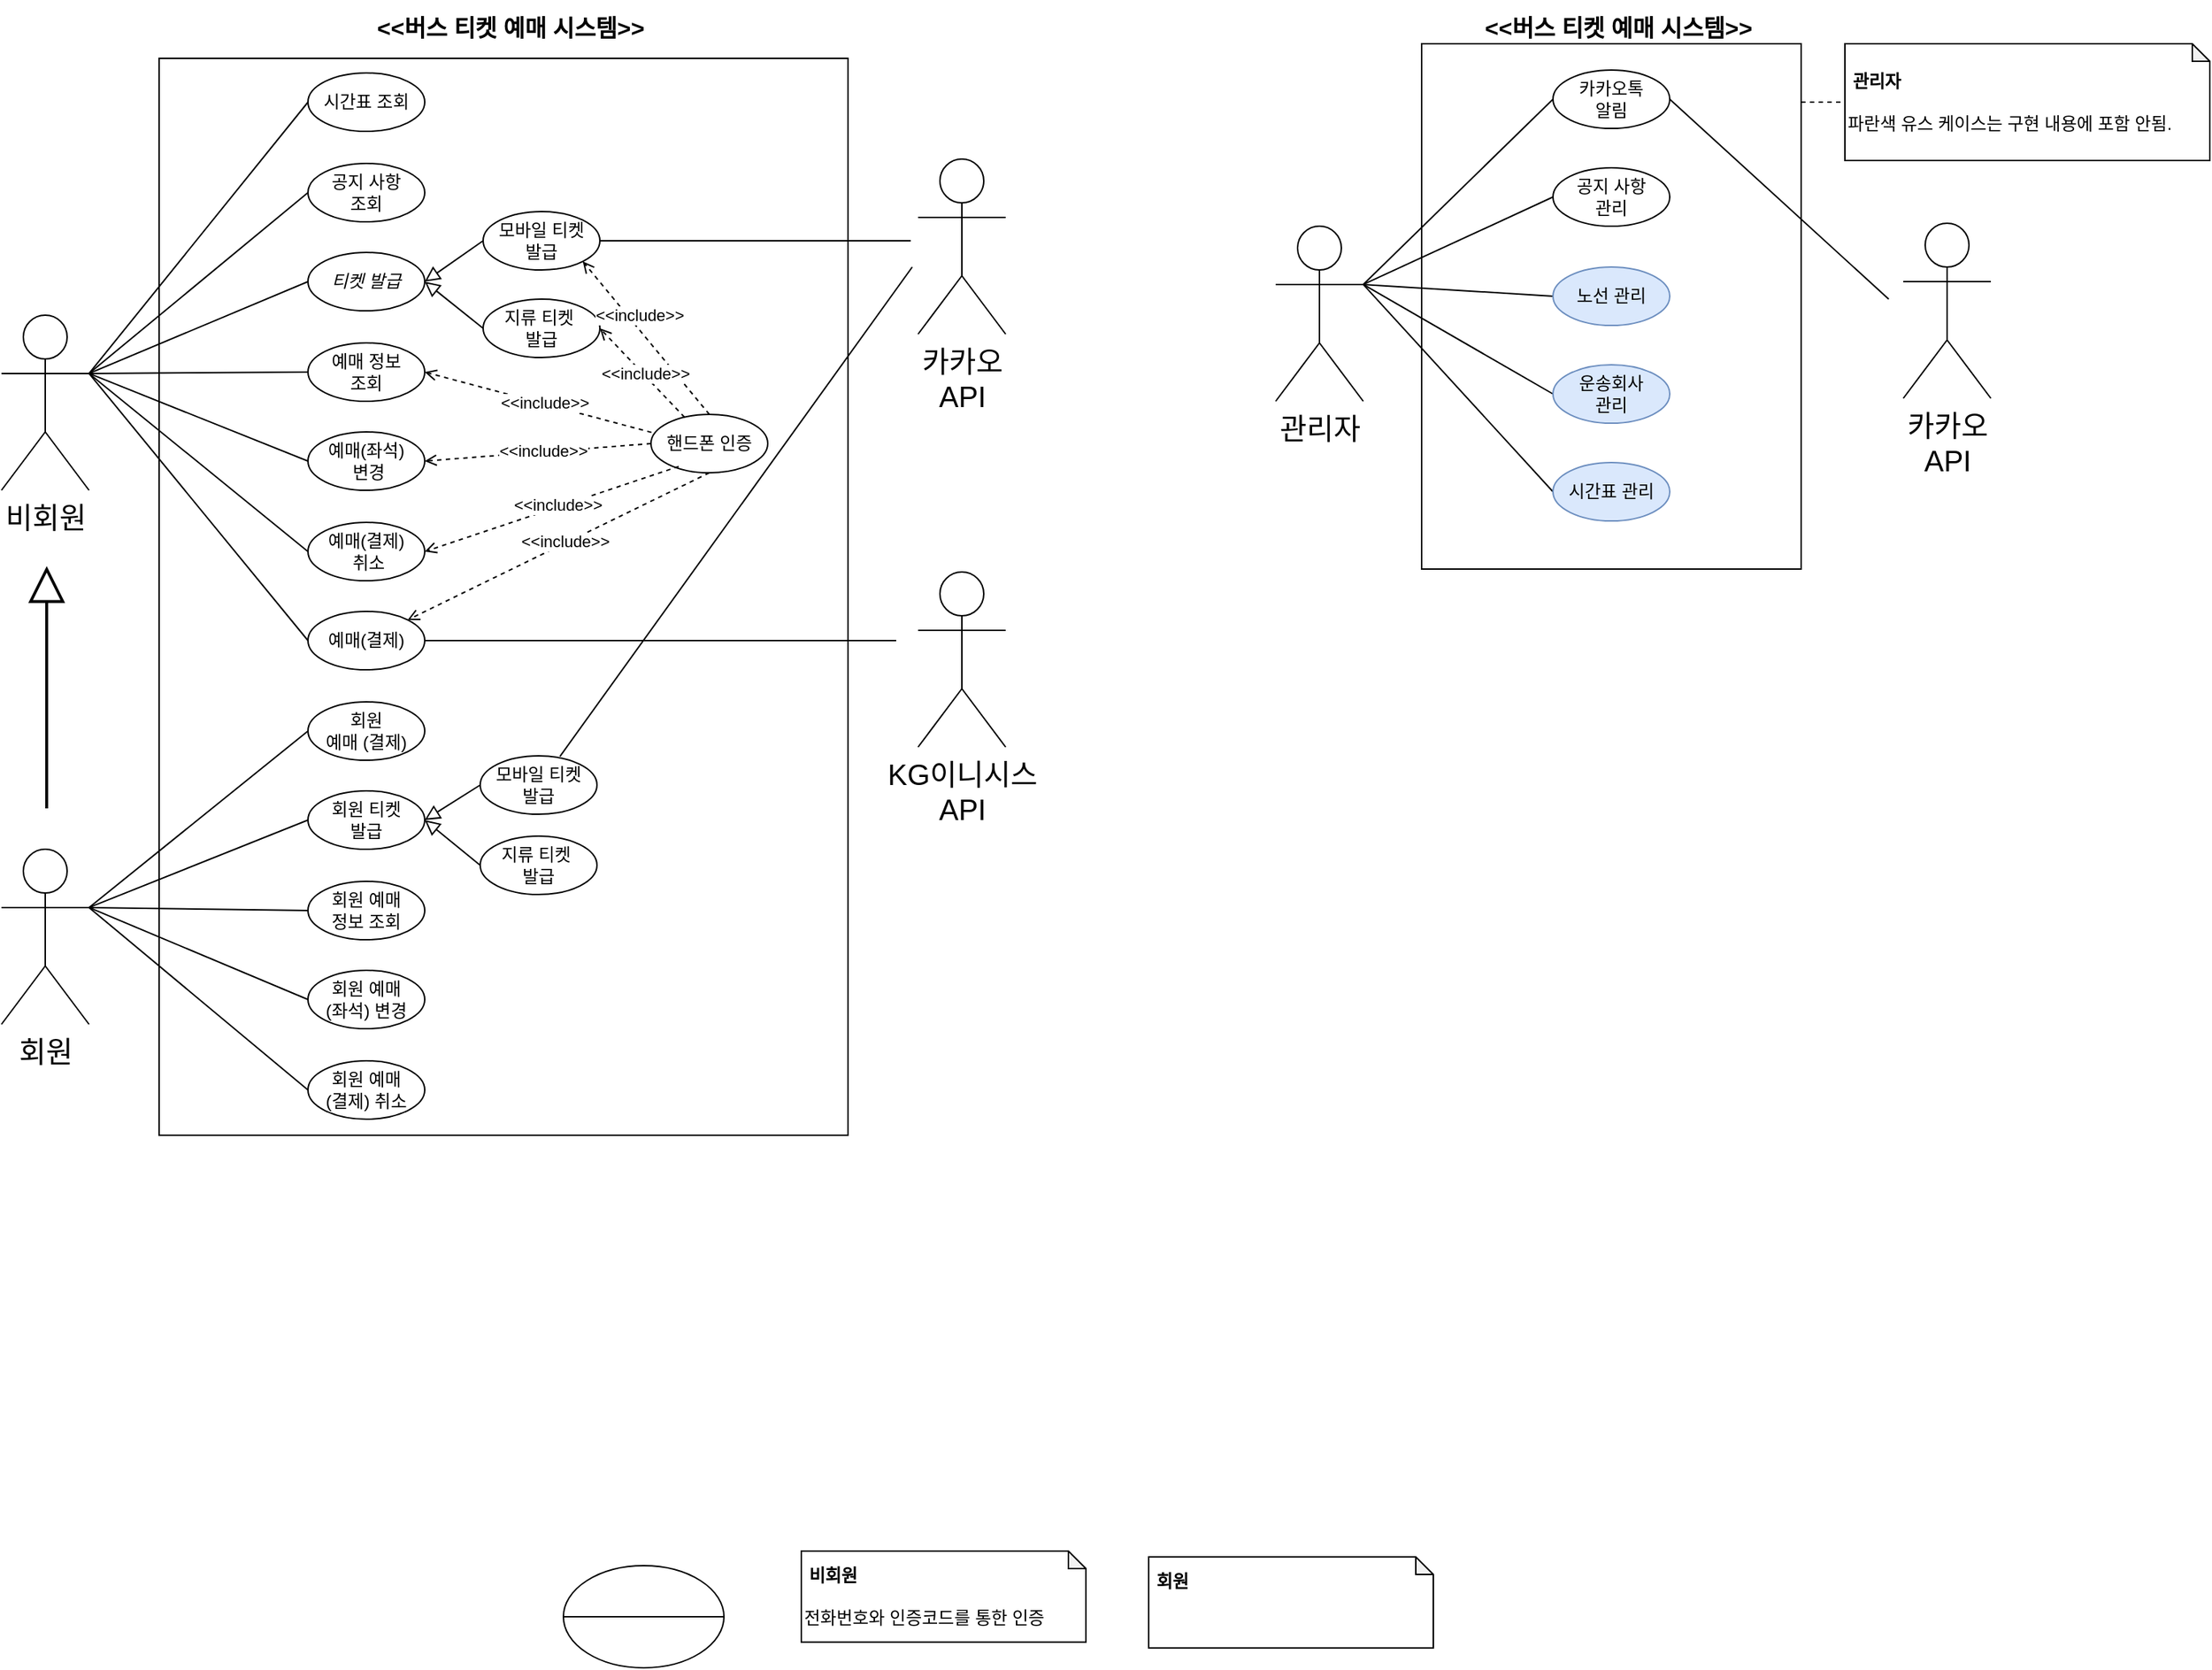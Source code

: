 <mxfile version="22.1.11" type="github">
  <diagram name="페이지-1" id="AUHSDOZmDvJJ-M95pPlK">
    <mxGraphModel dx="1448" dy="862" grid="0" gridSize="10" guides="1" tooltips="1" connect="1" arrows="1" fold="1" page="0" pageScale="1" pageWidth="850" pageHeight="1100" math="0" shadow="0">
      <root>
        <mxCell id="0" />
        <mxCell id="1" parent="0" />
        <mxCell id="SqM2zr4Oi9O8r0nmkoWc-118" value="" style="rounded=0;whiteSpace=wrap;html=1;fontFamily=Helvetica;fontSize=11;fontColor=default;" vertex="1" parent="1">
          <mxGeometry x="1100" y="30" width="260" height="360" as="geometry" />
        </mxCell>
        <mxCell id="SqM2zr4Oi9O8r0nmkoWc-95" value="" style="rounded=0;whiteSpace=wrap;html=1;fontFamily=Helvetica;fontSize=11;fontColor=default;" vertex="1" parent="1">
          <mxGeometry x="235" y="40" width="472" height="738" as="geometry" />
        </mxCell>
        <mxCell id="SqM2zr4Oi9O8r0nmkoWc-30" style="rounded=0;orthogonalLoop=1;jettySize=auto;html=1;exitX=1;exitY=0.333;exitDx=0;exitDy=0;exitPerimeter=0;entryX=0;entryY=0.5;entryDx=0;entryDy=0;endArrow=none;endFill=0;" edge="1" parent="1" source="_ve195dAB9mzk3Xjmjc2-1" target="SqM2zr4Oi9O8r0nmkoWc-19">
          <mxGeometry relative="1" as="geometry" />
        </mxCell>
        <mxCell id="SqM2zr4Oi9O8r0nmkoWc-38" style="rounded=0;orthogonalLoop=1;jettySize=auto;html=1;exitX=1;exitY=0.333;exitDx=0;exitDy=0;exitPerimeter=0;entryX=0;entryY=0.5;entryDx=0;entryDy=0;endArrow=none;endFill=0;" edge="1" parent="1" source="_ve195dAB9mzk3Xjmjc2-1" target="SqM2zr4Oi9O8r0nmkoWc-4">
          <mxGeometry relative="1" as="geometry" />
        </mxCell>
        <mxCell id="SqM2zr4Oi9O8r0nmkoWc-39" style="edgeStyle=none;shape=connector;rounded=0;orthogonalLoop=1;jettySize=auto;html=1;exitX=1;exitY=0.333;exitDx=0;exitDy=0;exitPerimeter=0;entryX=0;entryY=0.5;entryDx=0;entryDy=0;labelBackgroundColor=default;strokeColor=default;align=center;verticalAlign=middle;fontFamily=Helvetica;fontSize=11;fontColor=default;endArrow=none;endFill=0;" edge="1" parent="1" source="_ve195dAB9mzk3Xjmjc2-1" target="SqM2zr4Oi9O8r0nmkoWc-9">
          <mxGeometry relative="1" as="geometry" />
        </mxCell>
        <mxCell id="SqM2zr4Oi9O8r0nmkoWc-40" style="edgeStyle=none;shape=connector;rounded=0;orthogonalLoop=1;jettySize=auto;html=1;exitX=1;exitY=0.333;exitDx=0;exitDy=0;exitPerimeter=0;entryX=0;entryY=0.5;entryDx=0;entryDy=0;labelBackgroundColor=default;strokeColor=default;align=center;verticalAlign=middle;fontFamily=Helvetica;fontSize=11;fontColor=default;endArrow=none;endFill=0;" edge="1" parent="1" source="_ve195dAB9mzk3Xjmjc2-1" target="SqM2zr4Oi9O8r0nmkoWc-24">
          <mxGeometry relative="1" as="geometry" />
        </mxCell>
        <mxCell id="SqM2zr4Oi9O8r0nmkoWc-41" style="edgeStyle=none;shape=connector;rounded=0;orthogonalLoop=1;jettySize=auto;html=1;exitX=1;exitY=0.333;exitDx=0;exitDy=0;exitPerimeter=0;entryX=0;entryY=0.5;entryDx=0;entryDy=0;labelBackgroundColor=default;strokeColor=default;align=center;verticalAlign=middle;fontFamily=Helvetica;fontSize=11;fontColor=default;endArrow=none;endFill=0;" edge="1" parent="1" source="_ve195dAB9mzk3Xjmjc2-1" target="SqM2zr4Oi9O8r0nmkoWc-12">
          <mxGeometry relative="1" as="geometry" />
        </mxCell>
        <mxCell id="SqM2zr4Oi9O8r0nmkoWc-55" style="edgeStyle=none;shape=connector;rounded=0;orthogonalLoop=1;jettySize=auto;html=1;exitX=1;exitY=0.333;exitDx=0;exitDy=0;exitPerimeter=0;entryX=0;entryY=0.5;entryDx=0;entryDy=0;labelBackgroundColor=default;strokeColor=default;align=center;verticalAlign=middle;fontFamily=Helvetica;fontSize=11;fontColor=default;endArrow=none;endFill=0;" edge="1" parent="1" source="_ve195dAB9mzk3Xjmjc2-1" target="SqM2zr4Oi9O8r0nmkoWc-53">
          <mxGeometry relative="1" as="geometry" />
        </mxCell>
        <mxCell id="SqM2zr4Oi9O8r0nmkoWc-88" style="edgeStyle=none;shape=connector;rounded=0;orthogonalLoop=1;jettySize=auto;html=1;exitX=1;exitY=0.333;exitDx=0;exitDy=0;exitPerimeter=0;entryX=0;entryY=0.5;entryDx=0;entryDy=0;labelBackgroundColor=default;strokeColor=default;align=center;verticalAlign=middle;fontFamily=Helvetica;fontSize=11;fontColor=default;endArrow=none;endFill=0;" edge="1" parent="1" source="_ve195dAB9mzk3Xjmjc2-1" target="SqM2zr4Oi9O8r0nmkoWc-87">
          <mxGeometry relative="1" as="geometry" />
        </mxCell>
        <mxCell id="_ve195dAB9mzk3Xjmjc2-1" value="&lt;font style=&quot;font-size: 20px;&quot;&gt;비회원&lt;/font&gt;" style="shape=umlActor;verticalLabelPosition=bottom;verticalAlign=top;html=1;outlineConnect=0;" parent="1" vertex="1">
          <mxGeometry x="127" y="216" width="60" height="120" as="geometry" />
        </mxCell>
        <mxCell id="SqM2zr4Oi9O8r0nmkoWc-152" style="edgeStyle=none;shape=connector;rounded=0;orthogonalLoop=1;jettySize=auto;html=1;exitX=1;exitY=0.5;exitDx=0;exitDy=0;labelBackgroundColor=default;strokeColor=default;align=center;verticalAlign=middle;fontFamily=Helvetica;fontSize=11;fontColor=default;endArrow=none;endFill=0;" edge="1" parent="1" source="SqM2zr4Oi9O8r0nmkoWc-4">
          <mxGeometry relative="1" as="geometry">
            <mxPoint x="740" y="439" as="targetPoint" />
          </mxGeometry>
        </mxCell>
        <mxCell id="SqM2zr4Oi9O8r0nmkoWc-4" value="예매(결제)" style="ellipse;whiteSpace=wrap;html=1;" vertex="1" parent="1">
          <mxGeometry x="337" y="419" width="80" height="40" as="geometry" />
        </mxCell>
        <mxCell id="SqM2zr4Oi9O8r0nmkoWc-142" style="edgeStyle=none;shape=connector;rounded=0;orthogonalLoop=1;jettySize=auto;html=1;exitX=1;exitY=0.333;exitDx=0;exitDy=0;exitPerimeter=0;entryX=0;entryY=0.5;entryDx=0;entryDy=0;labelBackgroundColor=default;strokeColor=default;align=center;verticalAlign=middle;fontFamily=Helvetica;fontSize=11;fontColor=default;endArrow=none;endFill=0;" edge="1" parent="1" source="SqM2zr4Oi9O8r0nmkoWc-6" target="SqM2zr4Oi9O8r0nmkoWc-129">
          <mxGeometry relative="1" as="geometry" />
        </mxCell>
        <mxCell id="SqM2zr4Oi9O8r0nmkoWc-143" style="edgeStyle=none;shape=connector;rounded=0;orthogonalLoop=1;jettySize=auto;html=1;exitX=1;exitY=0.333;exitDx=0;exitDy=0;exitPerimeter=0;entryX=0;entryY=0.5;entryDx=0;entryDy=0;labelBackgroundColor=default;strokeColor=default;align=center;verticalAlign=middle;fontFamily=Helvetica;fontSize=11;fontColor=default;endArrow=none;endFill=0;" edge="1" parent="1" source="SqM2zr4Oi9O8r0nmkoWc-6" target="SqM2zr4Oi9O8r0nmkoWc-127">
          <mxGeometry relative="1" as="geometry" />
        </mxCell>
        <mxCell id="SqM2zr4Oi9O8r0nmkoWc-144" style="edgeStyle=none;shape=connector;rounded=0;orthogonalLoop=1;jettySize=auto;html=1;exitX=1;exitY=0.333;exitDx=0;exitDy=0;exitPerimeter=0;entryX=0;entryY=0.5;entryDx=0;entryDy=0;labelBackgroundColor=default;strokeColor=default;align=center;verticalAlign=middle;fontFamily=Helvetica;fontSize=11;fontColor=default;endArrow=none;endFill=0;" edge="1" parent="1" source="SqM2zr4Oi9O8r0nmkoWc-6" target="SqM2zr4Oi9O8r0nmkoWc-125">
          <mxGeometry relative="1" as="geometry" />
        </mxCell>
        <mxCell id="SqM2zr4Oi9O8r0nmkoWc-175" style="edgeStyle=none;shape=connector;rounded=0;orthogonalLoop=1;jettySize=auto;html=1;exitX=1;exitY=0.333;exitDx=0;exitDy=0;exitPerimeter=0;entryX=0;entryY=0.5;entryDx=0;entryDy=0;labelBackgroundColor=default;strokeColor=default;align=center;verticalAlign=middle;fontFamily=Helvetica;fontSize=11;fontColor=default;endArrow=none;endFill=0;" edge="1" parent="1" source="SqM2zr4Oi9O8r0nmkoWc-6" target="SqM2zr4Oi9O8r0nmkoWc-174">
          <mxGeometry relative="1" as="geometry" />
        </mxCell>
        <mxCell id="SqM2zr4Oi9O8r0nmkoWc-195" style="edgeStyle=none;shape=connector;rounded=0;orthogonalLoop=1;jettySize=auto;html=1;exitX=1;exitY=0.333;exitDx=0;exitDy=0;exitPerimeter=0;entryX=0;entryY=0.5;entryDx=0;entryDy=0;labelBackgroundColor=default;strokeColor=default;align=center;verticalAlign=middle;fontFamily=Helvetica;fontSize=11;fontColor=default;endArrow=none;endFill=0;" edge="1" parent="1" source="SqM2zr4Oi9O8r0nmkoWc-6" target="SqM2zr4Oi9O8r0nmkoWc-189">
          <mxGeometry relative="1" as="geometry" />
        </mxCell>
        <mxCell id="SqM2zr4Oi9O8r0nmkoWc-6" value="&lt;font style=&quot;font-size: 20px;&quot;&gt;회원&lt;/font&gt;" style="shape=umlActor;verticalLabelPosition=bottom;verticalAlign=top;html=1;outlineConnect=0;" vertex="1" parent="1">
          <mxGeometry x="127" y="582" width="60" height="120" as="geometry" />
        </mxCell>
        <mxCell id="SqM2zr4Oi9O8r0nmkoWc-63" style="edgeStyle=none;shape=connector;rounded=0;orthogonalLoop=1;jettySize=auto;html=1;exitX=1;exitY=0.333;exitDx=0;exitDy=0;exitPerimeter=0;entryX=0;entryY=0.5;entryDx=0;entryDy=0;labelBackgroundColor=default;strokeColor=default;align=center;verticalAlign=middle;fontFamily=Helvetica;fontSize=11;fontColor=default;endArrow=none;endFill=0;" edge="1" parent="1" source="SqM2zr4Oi9O8r0nmkoWc-7" target="SqM2zr4Oi9O8r0nmkoWc-16">
          <mxGeometry relative="1" as="geometry" />
        </mxCell>
        <mxCell id="SqM2zr4Oi9O8r0nmkoWc-64" style="edgeStyle=none;shape=connector;rounded=0;orthogonalLoop=1;jettySize=auto;html=1;exitX=1;exitY=0.333;exitDx=0;exitDy=0;exitPerimeter=0;entryX=0;entryY=0.5;entryDx=0;entryDy=0;labelBackgroundColor=default;strokeColor=#000000;align=center;verticalAlign=middle;fontFamily=Helvetica;fontSize=11;fontColor=default;endArrow=none;endFill=0;fillColor=#d80073;" edge="1" parent="1" source="SqM2zr4Oi9O8r0nmkoWc-7" target="SqM2zr4Oi9O8r0nmkoWc-59">
          <mxGeometry relative="1" as="geometry" />
        </mxCell>
        <mxCell id="SqM2zr4Oi9O8r0nmkoWc-68" style="edgeStyle=none;shape=connector;rounded=0;orthogonalLoop=1;jettySize=auto;html=1;exitX=1;exitY=0.333;exitDx=0;exitDy=0;exitPerimeter=0;entryX=0;entryY=0.5;entryDx=0;entryDy=0;labelBackgroundColor=default;strokeColor=default;align=center;verticalAlign=middle;fontFamily=Helvetica;fontSize=11;fontColor=default;endArrow=none;endFill=0;" edge="1" parent="1" source="SqM2zr4Oi9O8r0nmkoWc-7" target="SqM2zr4Oi9O8r0nmkoWc-67">
          <mxGeometry relative="1" as="geometry" />
        </mxCell>
        <mxCell id="SqM2zr4Oi9O8r0nmkoWc-72" style="edgeStyle=none;shape=connector;rounded=0;orthogonalLoop=1;jettySize=auto;html=1;exitX=1;exitY=0.333;exitDx=0;exitDy=0;exitPerimeter=0;entryX=0;entryY=0.5;entryDx=0;entryDy=0;labelBackgroundColor=default;strokeColor=default;align=center;verticalAlign=middle;fontFamily=Helvetica;fontSize=11;fontColor=default;endArrow=none;endFill=0;" edge="1" parent="1" source="SqM2zr4Oi9O8r0nmkoWc-7" target="SqM2zr4Oi9O8r0nmkoWc-71">
          <mxGeometry relative="1" as="geometry" />
        </mxCell>
        <mxCell id="SqM2zr4Oi9O8r0nmkoWc-75" style="edgeStyle=none;shape=connector;rounded=0;orthogonalLoop=1;jettySize=auto;html=1;exitX=1;exitY=0.333;exitDx=0;exitDy=0;exitPerimeter=0;entryX=0;entryY=0.5;entryDx=0;entryDy=0;labelBackgroundColor=default;strokeColor=default;align=center;verticalAlign=middle;fontFamily=Helvetica;fontSize=11;fontColor=default;endArrow=none;endFill=0;" edge="1" parent="1" source="SqM2zr4Oi9O8r0nmkoWc-7" target="SqM2zr4Oi9O8r0nmkoWc-74">
          <mxGeometry relative="1" as="geometry" />
        </mxCell>
        <mxCell id="SqM2zr4Oi9O8r0nmkoWc-7" value="&lt;font style=&quot;font-size: 20px;&quot;&gt;관리자&lt;/font&gt;" style="shape=umlActor;verticalLabelPosition=bottom;verticalAlign=top;html=1;outlineConnect=0;" vertex="1" parent="1">
          <mxGeometry x="1000" y="155" width="60" height="120" as="geometry" />
        </mxCell>
        <mxCell id="SqM2zr4Oi9O8r0nmkoWc-9" value="예매 정보&lt;br&gt;조회" style="ellipse;whiteSpace=wrap;html=1;" vertex="1" parent="1">
          <mxGeometry x="337" y="235" width="80" height="40" as="geometry" />
        </mxCell>
        <mxCell id="SqM2zr4Oi9O8r0nmkoWc-12" value="예매(결제)&lt;br&gt;&amp;nbsp;취소" style="ellipse;whiteSpace=wrap;html=1;" vertex="1" parent="1">
          <mxGeometry x="337" y="358" width="80" height="40" as="geometry" />
        </mxCell>
        <mxCell id="SqM2zr4Oi9O8r0nmkoWc-16" value="시간표&amp;nbsp;관리" style="ellipse;whiteSpace=wrap;html=1;fillColor=#dae8fc;strokeColor=#6c8ebf;" vertex="1" parent="1">
          <mxGeometry x="1190" y="317" width="80" height="40" as="geometry" />
        </mxCell>
        <mxCell id="SqM2zr4Oi9O8r0nmkoWc-19" value="시간표 조회" style="ellipse;whiteSpace=wrap;html=1;" vertex="1" parent="1">
          <mxGeometry x="337" y="50" width="80" height="40" as="geometry" />
        </mxCell>
        <mxCell id="SqM2zr4Oi9O8r0nmkoWc-24" value="예매(좌석)&lt;br&gt;&amp;nbsp;변경" style="ellipse;whiteSpace=wrap;html=1;" vertex="1" parent="1">
          <mxGeometry x="337" y="296" width="80" height="40" as="geometry" />
        </mxCell>
        <mxCell id="SqM2zr4Oi9O8r0nmkoWc-53" value="공지 사항&lt;br&gt;조회" style="ellipse;whiteSpace=wrap;html=1;" vertex="1" parent="1">
          <mxGeometry x="337" y="112" width="80" height="40" as="geometry" />
        </mxCell>
        <mxCell id="SqM2zr4Oi9O8r0nmkoWc-59" value="노선 관리" style="ellipse;whiteSpace=wrap;html=1;fillColor=#dae8fc;strokeColor=#6c8ebf;" vertex="1" parent="1">
          <mxGeometry x="1190" y="183" width="80" height="40" as="geometry" />
        </mxCell>
        <mxCell id="SqM2zr4Oi9O8r0nmkoWc-67" value="카카오톡&lt;br&gt;알림" style="ellipse;whiteSpace=wrap;html=1;" vertex="1" parent="1">
          <mxGeometry x="1190" y="48" width="80" height="40" as="geometry" />
        </mxCell>
        <mxCell id="SqM2zr4Oi9O8r0nmkoWc-71" value="운송회사 &lt;br&gt;관리" style="ellipse;whiteSpace=wrap;html=1;fillColor=#dae8fc;strokeColor=#6c8ebf;" vertex="1" parent="1">
          <mxGeometry x="1190" y="250" width="80" height="40" as="geometry" />
        </mxCell>
        <mxCell id="SqM2zr4Oi9O8r0nmkoWc-74" value="공지 사항&lt;br&gt;관리" style="ellipse;whiteSpace=wrap;html=1;" vertex="1" parent="1">
          <mxGeometry x="1190" y="115" width="80" height="40" as="geometry" />
        </mxCell>
        <mxCell id="SqM2zr4Oi9O8r0nmkoWc-78" value="&lt;p style=&quot;line-height: 150%;&quot;&gt;&lt;/p&gt;&lt;div style=&quot;line-height: 140%;&quot;&gt;&lt;/div&gt;&lt;b&gt;&amp;nbsp;관리자&lt;/b&gt;&lt;br&gt;&lt;br&gt;파란색 유스 케이스는 구현 내용에 포함 안됨.&lt;p&gt;&lt;/p&gt;" style="shape=note;whiteSpace=wrap;html=1;backgroundOutline=1;darkOpacity=0.05;size=12;align=left;" vertex="1" parent="1">
          <mxGeometry x="1390" y="30" width="250" height="80" as="geometry" />
        </mxCell>
        <mxCell id="SqM2zr4Oi9O8r0nmkoWc-85" value="" style="endArrow=block;html=1;rounded=0;labelBackgroundColor=default;strokeColor=default;align=center;verticalAlign=middle;fontFamily=Helvetica;fontSize=11;fontColor=default;shape=connector;endFill=0;targetPerimeterSpacing=0;endSize=20;strokeWidth=2;" edge="1" parent="1">
          <mxGeometry width="50" height="50" relative="1" as="geometry">
            <mxPoint x="158" y="554" as="sourcePoint" />
            <mxPoint x="158" y="388" as="targetPoint" />
          </mxGeometry>
        </mxCell>
        <mxCell id="SqM2zr4Oi9O8r0nmkoWc-87" value="&lt;i&gt;티켓 발급&lt;/i&gt;" style="ellipse;whiteSpace=wrap;html=1;" vertex="1" parent="1">
          <mxGeometry x="337" y="173" width="80" height="40" as="geometry" />
        </mxCell>
        <mxCell id="SqM2zr4Oi9O8r0nmkoWc-136" style="edgeStyle=none;shape=connector;rounded=0;orthogonalLoop=1;jettySize=auto;html=1;exitX=1;exitY=0.5;exitDx=0;exitDy=0;labelBackgroundColor=default;strokeColor=default;align=center;verticalAlign=middle;fontFamily=Helvetica;fontSize=11;fontColor=default;endArrow=none;endFill=0;" edge="1" parent="1" source="SqM2zr4Oi9O8r0nmkoWc-89">
          <mxGeometry relative="1" as="geometry">
            <mxPoint x="750" y="165" as="targetPoint" />
          </mxGeometry>
        </mxCell>
        <mxCell id="SqM2zr4Oi9O8r0nmkoWc-89" value="모바일 티켓&lt;br&gt;발급" style="ellipse;whiteSpace=wrap;html=1;" vertex="1" parent="1">
          <mxGeometry x="457" y="145" width="80" height="40" as="geometry" />
        </mxCell>
        <mxCell id="SqM2zr4Oi9O8r0nmkoWc-167" style="edgeStyle=none;shape=connector;rounded=0;orthogonalLoop=1;jettySize=auto;html=1;exitX=0;exitY=0.5;exitDx=0;exitDy=0;entryX=1;entryY=0.5;entryDx=0;entryDy=0;labelBackgroundColor=default;strokeColor=default;align=center;verticalAlign=middle;fontFamily=Helvetica;fontSize=11;fontColor=default;endArrow=block;endFill=0;startArrow=none;startFill=0;strokeWidth=1;endSize=8;" edge="1" parent="1" source="SqM2zr4Oi9O8r0nmkoWc-90" target="SqM2zr4Oi9O8r0nmkoWc-87">
          <mxGeometry relative="1" as="geometry" />
        </mxCell>
        <mxCell id="SqM2zr4Oi9O8r0nmkoWc-90" value="지류 티켓&amp;nbsp;&lt;br&gt;발급" style="ellipse;whiteSpace=wrap;html=1;" vertex="1" parent="1">
          <mxGeometry x="457" y="205" width="80" height="40" as="geometry" />
        </mxCell>
        <mxCell id="SqM2zr4Oi9O8r0nmkoWc-92" value="" style="endArrow=block;html=1;rounded=0;labelBackgroundColor=default;strokeColor=default;align=center;verticalAlign=middle;fontFamily=Helvetica;fontSize=11;fontColor=default;shape=connector;entryX=1;entryY=0.5;entryDx=0;entryDy=0;exitX=0;exitY=0.5;exitDx=0;exitDy=0;endFill=0;endSize=8;" edge="1" parent="1" source="SqM2zr4Oi9O8r0nmkoWc-89" target="SqM2zr4Oi9O8r0nmkoWc-87">
          <mxGeometry width="50" height="50" relative="1" as="geometry">
            <mxPoint x="527" y="94" as="sourcePoint" />
            <mxPoint x="577" y="44" as="targetPoint" />
          </mxGeometry>
        </mxCell>
        <mxCell id="SqM2zr4Oi9O8r0nmkoWc-97" value="" style="endArrow=none;dashed=1;html=1;rounded=0;labelBackgroundColor=default;strokeColor=default;align=center;verticalAlign=middle;fontFamily=Helvetica;fontSize=11;fontColor=default;shape=connector;entryX=0;entryY=0.5;entryDx=0;entryDy=0;entryPerimeter=0;" edge="1" parent="1" target="SqM2zr4Oi9O8r0nmkoWc-78">
          <mxGeometry width="50" height="50" relative="1" as="geometry">
            <mxPoint x="1360" y="70" as="sourcePoint" />
            <mxPoint x="285" y="10" as="targetPoint" />
          </mxGeometry>
        </mxCell>
        <mxCell id="SqM2zr4Oi9O8r0nmkoWc-117" value="&lt;font style=&quot;font-size: 16px;&quot;&gt;&lt;b&gt;&amp;lt;&amp;lt;버스 티켓 예매 시스템&amp;gt;&amp;gt;&lt;/b&gt;&lt;/font&gt;" style="text;html=1;strokeColor=none;fillColor=none;align=center;verticalAlign=middle;whiteSpace=wrap;rounded=0;fontSize=11;fontFamily=Helvetica;fontColor=default;" vertex="1" parent="1">
          <mxGeometry x="336" width="280" height="37.5" as="geometry" />
        </mxCell>
        <mxCell id="SqM2zr4Oi9O8r0nmkoWc-119" value="&lt;b style=&quot;border-color: var(--border-color); font-size: 16px;&quot;&gt;&amp;lt;&amp;lt;버스 티켓 예매 시스템&amp;gt;&amp;gt;&lt;/b&gt;" style="text;html=1;strokeColor=none;fillColor=none;align=center;verticalAlign=middle;whiteSpace=wrap;rounded=0;fontSize=11;fontFamily=Helvetica;fontColor=default;" vertex="1" parent="1">
          <mxGeometry x="1095" width="280" height="37.5" as="geometry" />
        </mxCell>
        <mxCell id="SqM2zr4Oi9O8r0nmkoWc-125" value="회원 예매&lt;br&gt;(결제) 취소" style="ellipse;whiteSpace=wrap;html=1;" vertex="1" parent="1">
          <mxGeometry x="337" y="727" width="80" height="40" as="geometry" />
        </mxCell>
        <mxCell id="SqM2zr4Oi9O8r0nmkoWc-127" value="회원 예매&lt;br&gt;(좌석) 변경" style="ellipse;whiteSpace=wrap;html=1;" vertex="1" parent="1">
          <mxGeometry x="337" y="665" width="80" height="40" as="geometry" />
        </mxCell>
        <mxCell id="SqM2zr4Oi9O8r0nmkoWc-129" value="회원 예매 &lt;br&gt;정보 조회" style="ellipse;whiteSpace=wrap;html=1;" vertex="1" parent="1">
          <mxGeometry x="337" y="604" width="80" height="40" as="geometry" />
        </mxCell>
        <mxCell id="SqM2zr4Oi9O8r0nmkoWc-133" value="&lt;span style=&quot;font-size: 20px;&quot;&gt;카카오&lt;br&gt;API&lt;br&gt;&lt;/span&gt;" style="shape=umlActor;verticalLabelPosition=bottom;verticalAlign=top;html=1;outlineConnect=0;" vertex="1" parent="1">
          <mxGeometry x="1430" y="153" width="60" height="120" as="geometry" />
        </mxCell>
        <mxCell id="SqM2zr4Oi9O8r0nmkoWc-134" style="edgeStyle=none;shape=connector;rounded=0;orthogonalLoop=1;jettySize=auto;html=1;exitX=1;exitY=0.5;exitDx=0;exitDy=0;labelBackgroundColor=default;strokeColor=default;align=center;verticalAlign=middle;fontFamily=Helvetica;fontSize=11;fontColor=default;endArrow=none;endFill=0;" edge="1" parent="1" source="SqM2zr4Oi9O8r0nmkoWc-67">
          <mxGeometry relative="1" as="geometry">
            <mxPoint x="1420" y="205" as="targetPoint" />
          </mxGeometry>
        </mxCell>
        <mxCell id="SqM2zr4Oi9O8r0nmkoWc-135" value="&lt;span style=&quot;font-size: 20px;&quot;&gt;카카오&lt;br&gt;API&lt;br&gt;&lt;/span&gt;" style="shape=umlActor;verticalLabelPosition=bottom;verticalAlign=top;html=1;outlineConnect=0;" vertex="1" parent="1">
          <mxGeometry x="755" y="109" width="60" height="120" as="geometry" />
        </mxCell>
        <mxCell id="SqM2zr4Oi9O8r0nmkoWc-149" value="&lt;span style=&quot;font-size: 20px;&quot;&gt;KG이니시스&lt;br&gt;API&lt;br&gt;&lt;/span&gt;" style="shape=umlActor;verticalLabelPosition=bottom;verticalAlign=top;html=1;outlineConnect=0;" vertex="1" parent="1">
          <mxGeometry x="755" y="392" width="60" height="120" as="geometry" />
        </mxCell>
        <mxCell id="SqM2zr4Oi9O8r0nmkoWc-166" value="&lt;p style=&quot;line-height: 150%;&quot;&gt;&lt;/p&gt;&lt;div style=&quot;line-height: 140%;&quot;&gt;&lt;/div&gt;&lt;b&gt;&amp;nbsp;비회원&lt;/b&gt;&lt;br&gt;&lt;br&gt;전화번호와 인증코드를 통한 인증&lt;p&gt;&lt;/p&gt;" style="shape=note;whiteSpace=wrap;html=1;backgroundOutline=1;darkOpacity=0.05;size=12;align=left;" vertex="1" parent="1">
          <mxGeometry x="675" y="1063" width="195" height="62.4" as="geometry" />
        </mxCell>
        <mxCell id="SqM2zr4Oi9O8r0nmkoWc-171" value="&lt;p style=&quot;line-height: 150%;&quot;&gt;&lt;/p&gt;&lt;div style=&quot;line-height: 140%;&quot;&gt;&lt;/div&gt;&lt;b&gt;&amp;nbsp;회원&lt;/b&gt;&lt;br&gt;&lt;br&gt;&lt;br&gt;&lt;p&gt;&lt;/p&gt;" style="shape=note;whiteSpace=wrap;html=1;backgroundOutline=1;darkOpacity=0.05;size=12;align=left;" vertex="1" parent="1">
          <mxGeometry x="913" y="1067" width="195" height="62.4" as="geometry" />
        </mxCell>
        <mxCell id="SqM2zr4Oi9O8r0nmkoWc-174" value="회원 &lt;br&gt;예매 (결제)" style="ellipse;whiteSpace=wrap;html=1;" vertex="1" parent="1">
          <mxGeometry x="337" y="481" width="80" height="40" as="geometry" />
        </mxCell>
        <mxCell id="SqM2zr4Oi9O8r0nmkoWc-180" value="&amp;lt;&amp;lt;include&amp;gt;&amp;gt;" style="edgeStyle=none;shape=connector;rounded=0;orthogonalLoop=1;jettySize=auto;html=1;exitX=0.5;exitY=0;exitDx=0;exitDy=0;entryX=1;entryY=1;entryDx=0;entryDy=0;labelBackgroundColor=default;strokeColor=default;align=center;verticalAlign=middle;fontFamily=Helvetica;fontSize=11;fontColor=default;endArrow=open;endFill=0;dashed=1;" edge="1" parent="1" source="SqM2zr4Oi9O8r0nmkoWc-178" target="SqM2zr4Oi9O8r0nmkoWc-89">
          <mxGeometry x="0.22" y="-7" relative="1" as="geometry">
            <mxPoint as="offset" />
          </mxGeometry>
        </mxCell>
        <mxCell id="SqM2zr4Oi9O8r0nmkoWc-178" value="핸드폰 인증" style="ellipse;whiteSpace=wrap;html=1;" vertex="1" parent="1">
          <mxGeometry x="572" y="284" width="80" height="40" as="geometry" />
        </mxCell>
        <mxCell id="SqM2zr4Oi9O8r0nmkoWc-179" style="edgeStyle=none;shape=connector;rounded=0;orthogonalLoop=1;jettySize=auto;html=1;exitX=0.5;exitY=0;exitDx=0;exitDy=0;labelBackgroundColor=default;strokeColor=default;align=center;verticalAlign=middle;fontFamily=Helvetica;fontSize=11;fontColor=default;endArrow=none;endFill=0;" edge="1" parent="1" source="SqM2zr4Oi9O8r0nmkoWc-178" target="SqM2zr4Oi9O8r0nmkoWc-178">
          <mxGeometry relative="1" as="geometry" />
        </mxCell>
        <mxCell id="SqM2zr4Oi9O8r0nmkoWc-182" value="&amp;lt;&amp;lt;include&amp;gt;&amp;gt;" style="edgeStyle=none;shape=connector;rounded=0;orthogonalLoop=1;jettySize=auto;html=1;exitX=0.288;exitY=0.05;exitDx=0;exitDy=0;entryX=1;entryY=0.5;entryDx=0;entryDy=0;labelBackgroundColor=default;strokeColor=default;align=center;verticalAlign=middle;fontFamily=Helvetica;fontSize=11;fontColor=default;endArrow=open;endFill=0;dashed=1;exitPerimeter=0;" edge="1" parent="1" source="SqM2zr4Oi9O8r0nmkoWc-178" target="SqM2zr4Oi9O8r0nmkoWc-90">
          <mxGeometry x="-0.05" y="-1" relative="1" as="geometry">
            <mxPoint x="602" y="287" as="sourcePoint" />
            <mxPoint x="535" y="183" as="targetPoint" />
            <mxPoint as="offset" />
          </mxGeometry>
        </mxCell>
        <mxCell id="SqM2zr4Oi9O8r0nmkoWc-183" value="&amp;lt;&amp;lt;include&amp;gt;&amp;gt;" style="edgeStyle=none;shape=connector;rounded=0;orthogonalLoop=1;jettySize=auto;html=1;exitX=0.004;exitY=0.308;exitDx=0;exitDy=0;entryX=1;entryY=0.5;entryDx=0;entryDy=0;labelBackgroundColor=default;strokeColor=default;align=center;verticalAlign=middle;fontFamily=Helvetica;fontSize=11;fontColor=default;endArrow=open;endFill=0;dashed=1;exitPerimeter=0;" edge="1" parent="1" source="SqM2zr4Oi9O8r0nmkoWc-178" target="SqM2zr4Oi9O8r0nmkoWc-9">
          <mxGeometry x="-0.05" y="-1" relative="1" as="geometry">
            <mxPoint x="605" y="296" as="sourcePoint" />
            <mxPoint x="547" y="249" as="targetPoint" />
            <mxPoint as="offset" />
          </mxGeometry>
        </mxCell>
        <mxCell id="SqM2zr4Oi9O8r0nmkoWc-184" value="&amp;lt;&amp;lt;include&amp;gt;&amp;gt;" style="edgeStyle=none;shape=connector;rounded=0;orthogonalLoop=1;jettySize=auto;html=1;exitX=0;exitY=0.5;exitDx=0;exitDy=0;entryX=1;entryY=0.5;entryDx=0;entryDy=0;labelBackgroundColor=default;strokeColor=default;align=center;verticalAlign=middle;fontFamily=Helvetica;fontSize=11;fontColor=default;endArrow=open;endFill=0;dashed=1;" edge="1" parent="1" source="SqM2zr4Oi9O8r0nmkoWc-178" target="SqM2zr4Oi9O8r0nmkoWc-24">
          <mxGeometry x="-0.05" y="-1" relative="1" as="geometry">
            <mxPoint x="615" y="306" as="sourcePoint" />
            <mxPoint x="557" y="259" as="targetPoint" />
            <mxPoint as="offset" />
          </mxGeometry>
        </mxCell>
        <mxCell id="SqM2zr4Oi9O8r0nmkoWc-185" value="&amp;lt;&amp;lt;include&amp;gt;&amp;gt;" style="edgeStyle=none;shape=connector;rounded=0;orthogonalLoop=1;jettySize=auto;html=1;exitX=0.238;exitY=0.892;exitDx=0;exitDy=0;entryX=1;entryY=0.5;entryDx=0;entryDy=0;labelBackgroundColor=default;strokeColor=default;align=center;verticalAlign=middle;fontFamily=Helvetica;fontSize=11;fontColor=default;endArrow=open;endFill=0;dashed=1;exitPerimeter=0;" edge="1" parent="1" source="SqM2zr4Oi9O8r0nmkoWc-178" target="SqM2zr4Oi9O8r0nmkoWc-12">
          <mxGeometry x="-0.05" y="-1" relative="1" as="geometry">
            <mxPoint x="625" y="316" as="sourcePoint" />
            <mxPoint x="567" y="269" as="targetPoint" />
            <mxPoint as="offset" />
          </mxGeometry>
        </mxCell>
        <mxCell id="SqM2zr4Oi9O8r0nmkoWc-186" value="" style="shape=lineEllipse;perimeter=ellipsePerimeter;whiteSpace=wrap;html=1;backgroundOutline=1;fontFamily=Helvetica;fontSize=11;fontColor=default;" vertex="1" parent="1">
          <mxGeometry x="512" y="1073" width="110" height="70" as="geometry" />
        </mxCell>
        <mxCell id="SqM2zr4Oi9O8r0nmkoWc-189" value="회원 티켓 &lt;br&gt;발급" style="ellipse;whiteSpace=wrap;html=1;" vertex="1" parent="1">
          <mxGeometry x="337" y="542" width="80" height="40" as="geometry" />
        </mxCell>
        <mxCell id="SqM2zr4Oi9O8r0nmkoWc-194" style="edgeStyle=none;shape=connector;rounded=0;orthogonalLoop=1;jettySize=auto;html=1;exitX=0.683;exitY=0.01;exitDx=0;exitDy=0;labelBackgroundColor=default;strokeColor=default;align=center;verticalAlign=middle;fontFamily=Helvetica;fontSize=11;fontColor=default;endArrow=none;endFill=0;exitPerimeter=0;" edge="1" parent="1" source="SqM2zr4Oi9O8r0nmkoWc-190">
          <mxGeometry relative="1" as="geometry">
            <mxPoint x="751" y="183" as="targetPoint" />
          </mxGeometry>
        </mxCell>
        <mxCell id="SqM2zr4Oi9O8r0nmkoWc-190" value="모바일 티켓&lt;br&gt;발급" style="ellipse;whiteSpace=wrap;html=1;" vertex="1" parent="1">
          <mxGeometry x="455" y="518" width="80" height="40" as="geometry" />
        </mxCell>
        <mxCell id="SqM2zr4Oi9O8r0nmkoWc-191" style="edgeStyle=none;shape=connector;rounded=0;orthogonalLoop=1;jettySize=auto;html=1;exitX=0;exitY=0.5;exitDx=0;exitDy=0;labelBackgroundColor=default;strokeColor=default;align=center;verticalAlign=middle;fontFamily=Helvetica;fontSize=11;fontColor=default;endArrow=block;endFill=0;startArrow=none;startFill=0;strokeWidth=1;endSize=8;entryX=1;entryY=0.5;entryDx=0;entryDy=0;" edge="1" parent="1" source="SqM2zr4Oi9O8r0nmkoWc-192" target="SqM2zr4Oi9O8r0nmkoWc-189">
          <mxGeometry relative="1" as="geometry">
            <mxPoint x="415" y="565" as="targetPoint" />
          </mxGeometry>
        </mxCell>
        <mxCell id="SqM2zr4Oi9O8r0nmkoWc-192" value="지류 티켓&amp;nbsp;&lt;br&gt;발급" style="ellipse;whiteSpace=wrap;html=1;" vertex="1" parent="1">
          <mxGeometry x="455" y="573" width="80" height="40" as="geometry" />
        </mxCell>
        <mxCell id="SqM2zr4Oi9O8r0nmkoWc-193" value="" style="endArrow=block;html=1;rounded=0;labelBackgroundColor=default;strokeColor=default;align=center;verticalAlign=middle;fontFamily=Helvetica;fontSize=11;fontColor=default;shape=connector;exitX=0;exitY=0.5;exitDx=0;exitDy=0;endFill=0;endSize=8;entryX=1;entryY=0.5;entryDx=0;entryDy=0;" edge="1" parent="1" source="SqM2zr4Oi9O8r0nmkoWc-190" target="SqM2zr4Oi9O8r0nmkoWc-189">
          <mxGeometry width="50" height="50" relative="1" as="geometry">
            <mxPoint x="525" y="464" as="sourcePoint" />
            <mxPoint x="852" y="656" as="targetPoint" />
          </mxGeometry>
        </mxCell>
        <mxCell id="SqM2zr4Oi9O8r0nmkoWc-196" value="&amp;lt;&amp;lt;include&amp;gt;&amp;gt;" style="edgeStyle=none;shape=connector;rounded=0;orthogonalLoop=1;jettySize=auto;html=1;exitX=0.5;exitY=1;exitDx=0;exitDy=0;entryX=1;entryY=0;entryDx=0;entryDy=0;labelBackgroundColor=default;strokeColor=default;align=center;verticalAlign=middle;fontFamily=Helvetica;fontSize=11;fontColor=default;endArrow=open;endFill=0;dashed=1;" edge="1" parent="1" source="SqM2zr4Oi9O8r0nmkoWc-178" target="SqM2zr4Oi9O8r0nmkoWc-4">
          <mxGeometry x="-0.05" y="-1" relative="1" as="geometry">
            <mxPoint x="601" y="330" as="sourcePoint" />
            <mxPoint x="427" y="388" as="targetPoint" />
            <mxPoint as="offset" />
          </mxGeometry>
        </mxCell>
      </root>
    </mxGraphModel>
  </diagram>
</mxfile>
